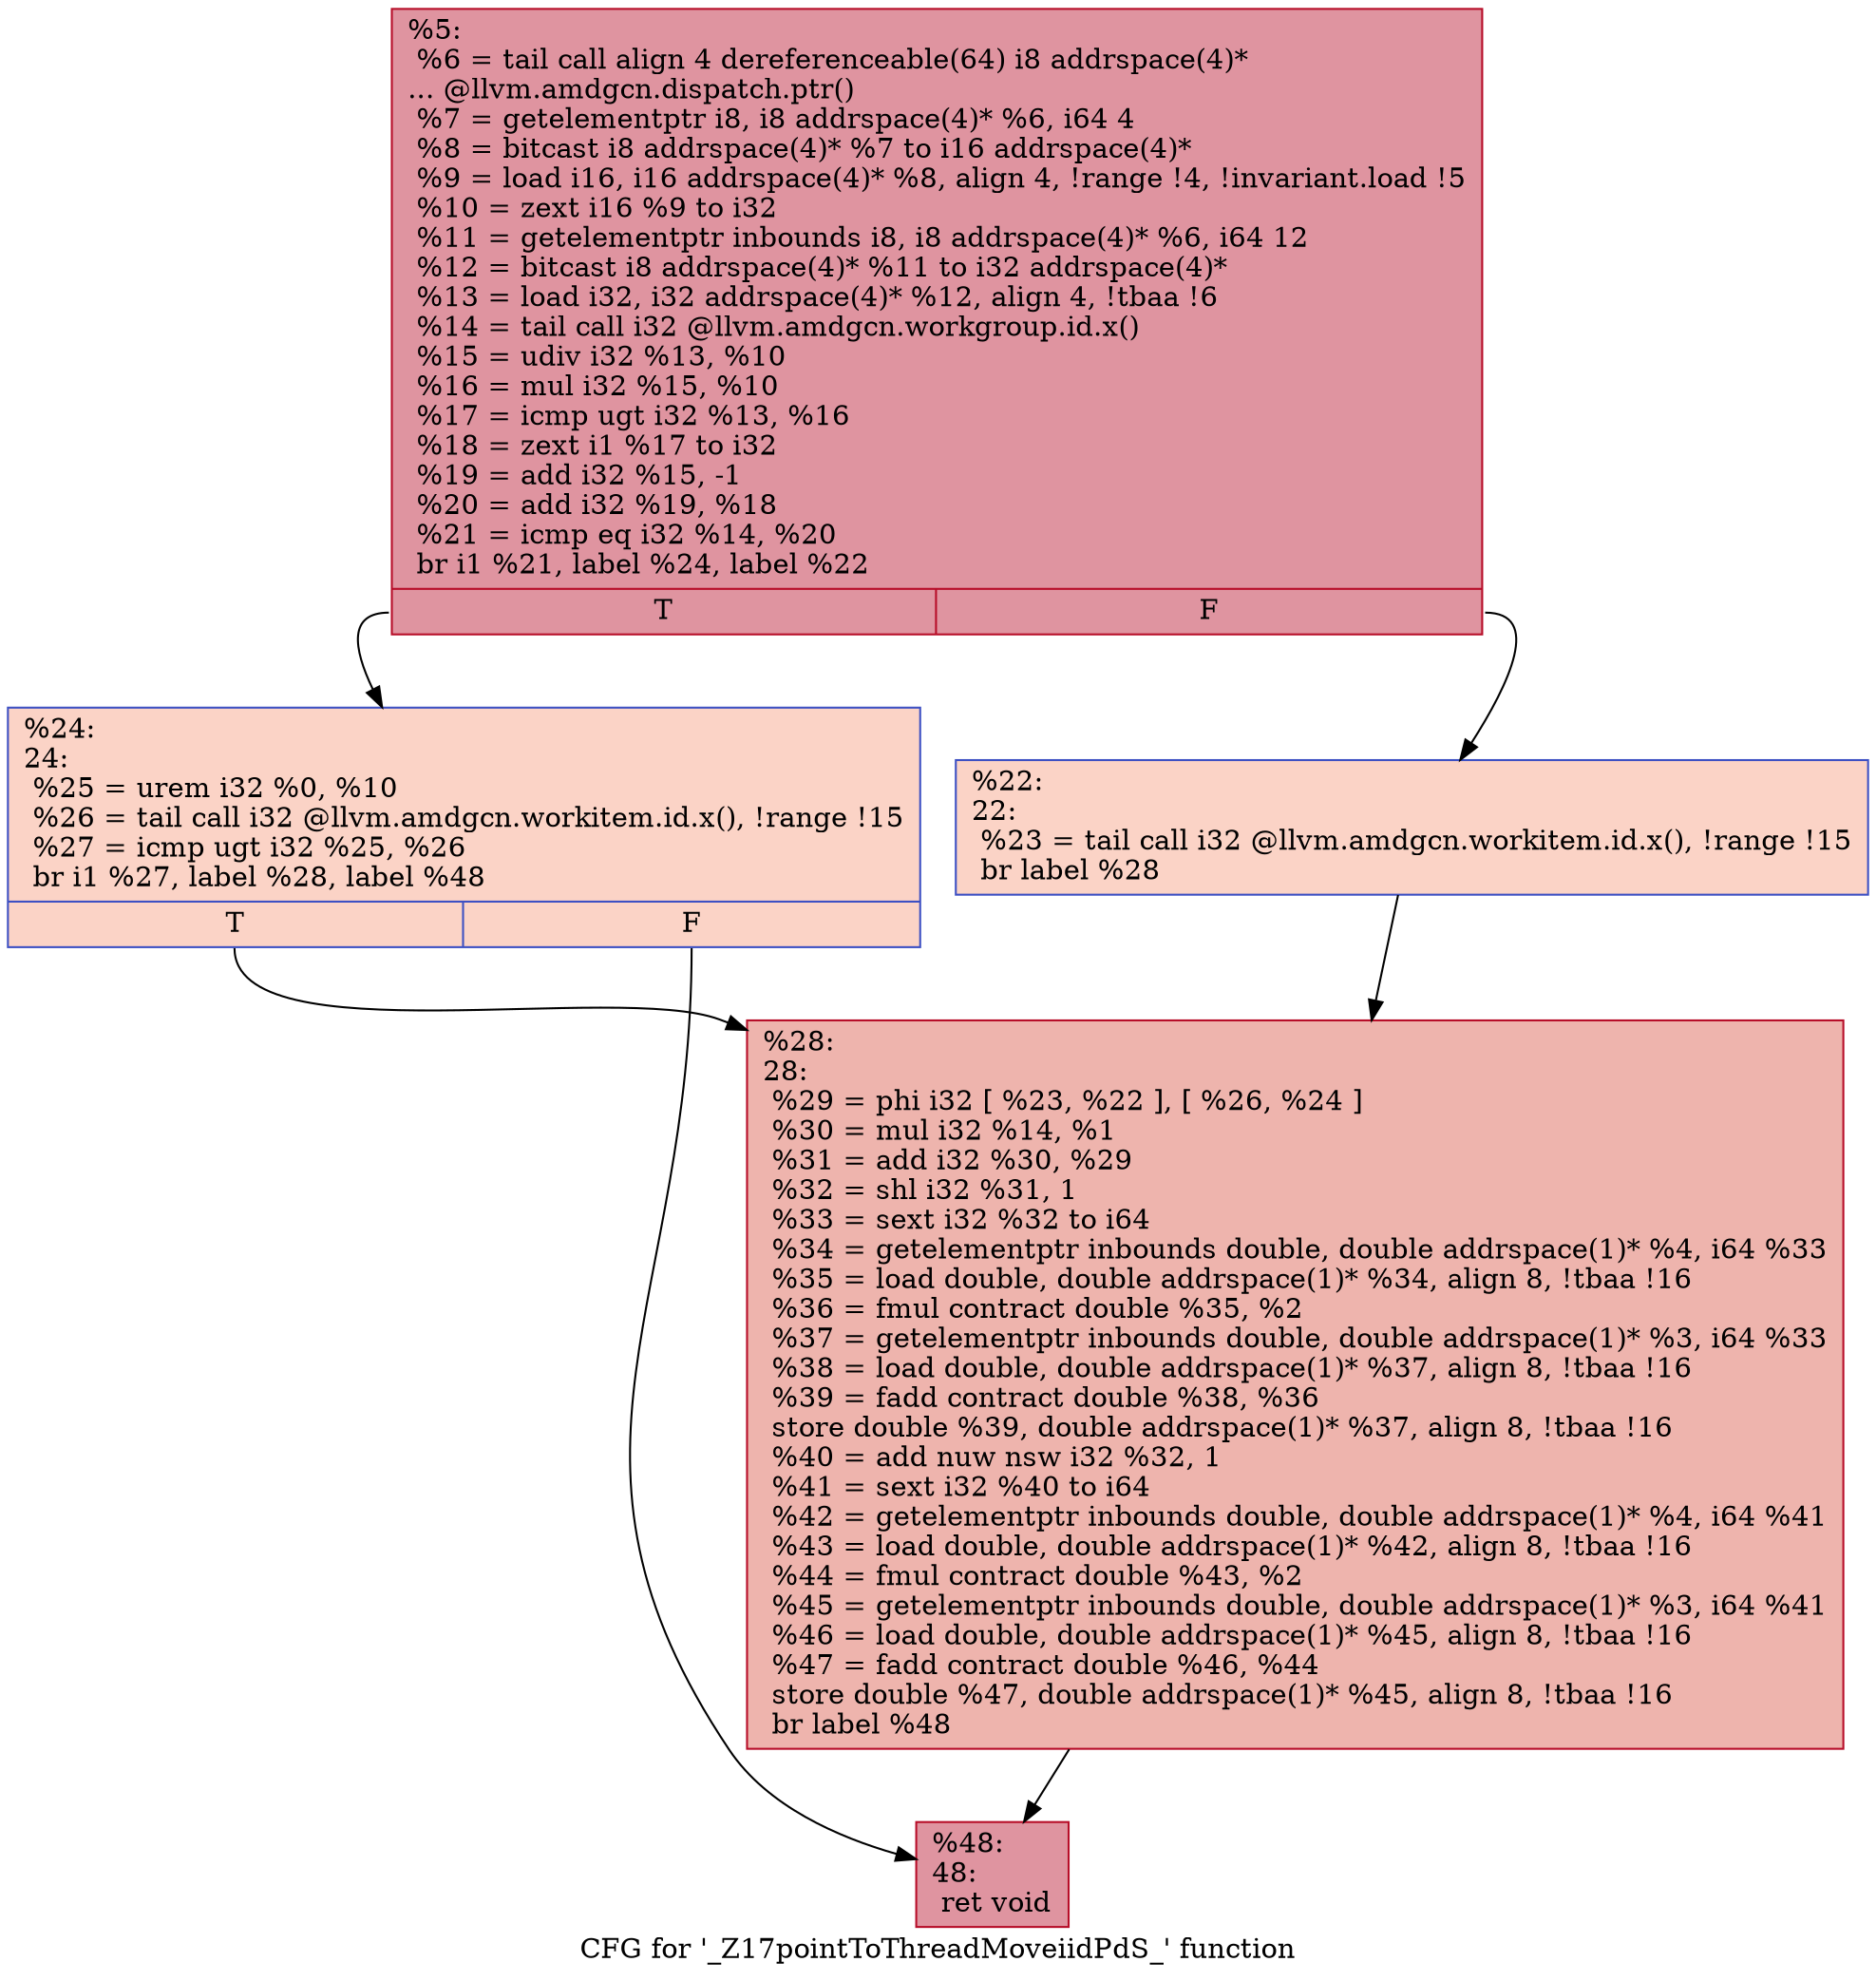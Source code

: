 digraph "CFG for '_Z17pointToThreadMoveiidPdS_' function" {
	label="CFG for '_Z17pointToThreadMoveiidPdS_' function";

	Node0x494c7b0 [shape=record,color="#b70d28ff", style=filled, fillcolor="#b70d2870",label="{%5:\l  %6 = tail call align 4 dereferenceable(64) i8 addrspace(4)*\l... @llvm.amdgcn.dispatch.ptr()\l  %7 = getelementptr i8, i8 addrspace(4)* %6, i64 4\l  %8 = bitcast i8 addrspace(4)* %7 to i16 addrspace(4)*\l  %9 = load i16, i16 addrspace(4)* %8, align 4, !range !4, !invariant.load !5\l  %10 = zext i16 %9 to i32\l  %11 = getelementptr inbounds i8, i8 addrspace(4)* %6, i64 12\l  %12 = bitcast i8 addrspace(4)* %11 to i32 addrspace(4)*\l  %13 = load i32, i32 addrspace(4)* %12, align 4, !tbaa !6\l  %14 = tail call i32 @llvm.amdgcn.workgroup.id.x()\l  %15 = udiv i32 %13, %10\l  %16 = mul i32 %15, %10\l  %17 = icmp ugt i32 %13, %16\l  %18 = zext i1 %17 to i32\l  %19 = add i32 %15, -1\l  %20 = add i32 %19, %18\l  %21 = icmp eq i32 %14, %20\l  br i1 %21, label %24, label %22\l|{<s0>T|<s1>F}}"];
	Node0x494c7b0:s0 -> Node0x494e880;
	Node0x494c7b0:s1 -> Node0x494e910;
	Node0x494e910 [shape=record,color="#3d50c3ff", style=filled, fillcolor="#f59c7d70",label="{%22:\l22:                                               \l  %23 = tail call i32 @llvm.amdgcn.workitem.id.x(), !range !15\l  br label %28\l}"];
	Node0x494e910 -> Node0x494edc0;
	Node0x494e880 [shape=record,color="#3d50c3ff", style=filled, fillcolor="#f59c7d70",label="{%24:\l24:                                               \l  %25 = urem i32 %0, %10\l  %26 = tail call i32 @llvm.amdgcn.workitem.id.x(), !range !15\l  %27 = icmp ugt i32 %25, %26\l  br i1 %27, label %28, label %48\l|{<s0>T|<s1>F}}"];
	Node0x494e880:s0 -> Node0x494edc0;
	Node0x494e880:s1 -> Node0x494ec20;
	Node0x494edc0 [shape=record,color="#b70d28ff", style=filled, fillcolor="#d8564670",label="{%28:\l28:                                               \l  %29 = phi i32 [ %23, %22 ], [ %26, %24 ]\l  %30 = mul i32 %14, %1\l  %31 = add i32 %30, %29\l  %32 = shl i32 %31, 1\l  %33 = sext i32 %32 to i64\l  %34 = getelementptr inbounds double, double addrspace(1)* %4, i64 %33\l  %35 = load double, double addrspace(1)* %34, align 8, !tbaa !16\l  %36 = fmul contract double %35, %2\l  %37 = getelementptr inbounds double, double addrspace(1)* %3, i64 %33\l  %38 = load double, double addrspace(1)* %37, align 8, !tbaa !16\l  %39 = fadd contract double %38, %36\l  store double %39, double addrspace(1)* %37, align 8, !tbaa !16\l  %40 = add nuw nsw i32 %32, 1\l  %41 = sext i32 %40 to i64\l  %42 = getelementptr inbounds double, double addrspace(1)* %4, i64 %41\l  %43 = load double, double addrspace(1)* %42, align 8, !tbaa !16\l  %44 = fmul contract double %43, %2\l  %45 = getelementptr inbounds double, double addrspace(1)* %3, i64 %41\l  %46 = load double, double addrspace(1)* %45, align 8, !tbaa !16\l  %47 = fadd contract double %46, %44\l  store double %47, double addrspace(1)* %45, align 8, !tbaa !16\l  br label %48\l}"];
	Node0x494edc0 -> Node0x494ec20;
	Node0x494ec20 [shape=record,color="#b70d28ff", style=filled, fillcolor="#b70d2870",label="{%48:\l48:                                               \l  ret void\l}"];
}
